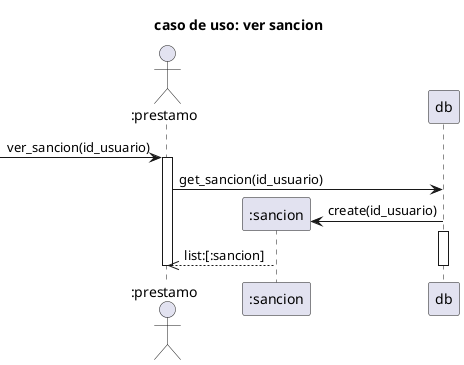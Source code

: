 @startuml
title caso de uso: ver sancion
actor ":prestamo" as p


->p:ver_sancion(id_usuario)
activate p
p->db:get_sancion(id_usuario)
create ":sancion" as s

db->s:create(id_usuario)

database "base de datos" as db


activate db
s-->>p:list:[:sancion]
deactivate db




deactivate p
' u -> s:iniciarSession(correo,contraseña)
' activate s
' u -> s:verusuario(idUsuario)
' activate s
' u -> s:pulsa el boton ver Sancion
' s -> s:verifca si el usuario tiene sancion
' group no tiene sancion
' s -> u: mensaje("no tiene sancion")
' end
' s->s: despliega la informacion de la sancion
' s -> u: muestra la informacion de la sancion
' u -> s:cerrar la ventana al terminar


@enduml